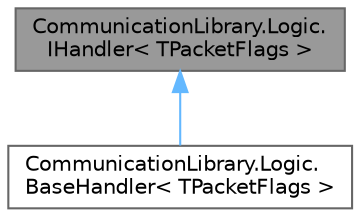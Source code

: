 digraph "CommunicationLibrary.Logic.IHandler&lt; TPacketFlags &gt;"
{
 // LATEX_PDF_SIZE
  bgcolor="transparent";
  edge [fontname=Helvetica,fontsize=10,labelfontname=Helvetica,labelfontsize=10];
  node [fontname=Helvetica,fontsize=10,shape=box,height=0.2,width=0.4];
  Node1 [label="CommunicationLibrary.Logic.\lIHandler\< TPacketFlags \>",height=0.2,width=0.4,color="gray40", fillcolor="grey60", style="filled", fontcolor="black",tooltip=" "];
  Node1 -> Node2 [dir="back",color="steelblue1",style="solid"];
  Node2 [label="CommunicationLibrary.Logic.\lBaseHandler\< TPacketFlags \>",height=0.2,width=0.4,color="gray40", fillcolor="white", style="filled",URL="$class_communication_library_1_1_logic_1_1_base_handler.html",tooltip=" "];
}
